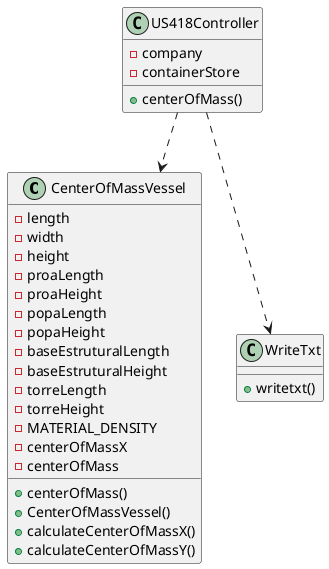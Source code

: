 @startuml
'https://plantuml.com/class-diagram




class CenterOfMassVessel{
-length
-width
-height
-proaLength
-proaHeight
-popaLength
-popaHeight
-baseEstruturalLength
-baseEstruturalHeight
-torreLength
-torreHeight
-MATERIAL_DENSITY
-centerOfMassX
-centerOfMass
+centerOfMass()
+CenterOfMassVessel()
+calculateCenterOfMassX()
+calculateCenterOfMassY()
}



class US418Controller{
-company
-containerStore
+centerOfMass()
}



class WriteTxt{
+writetxt()
}



US418Controller..>CenterOfMassVessel

US418Controller ..> WriteTxt


@enduml
